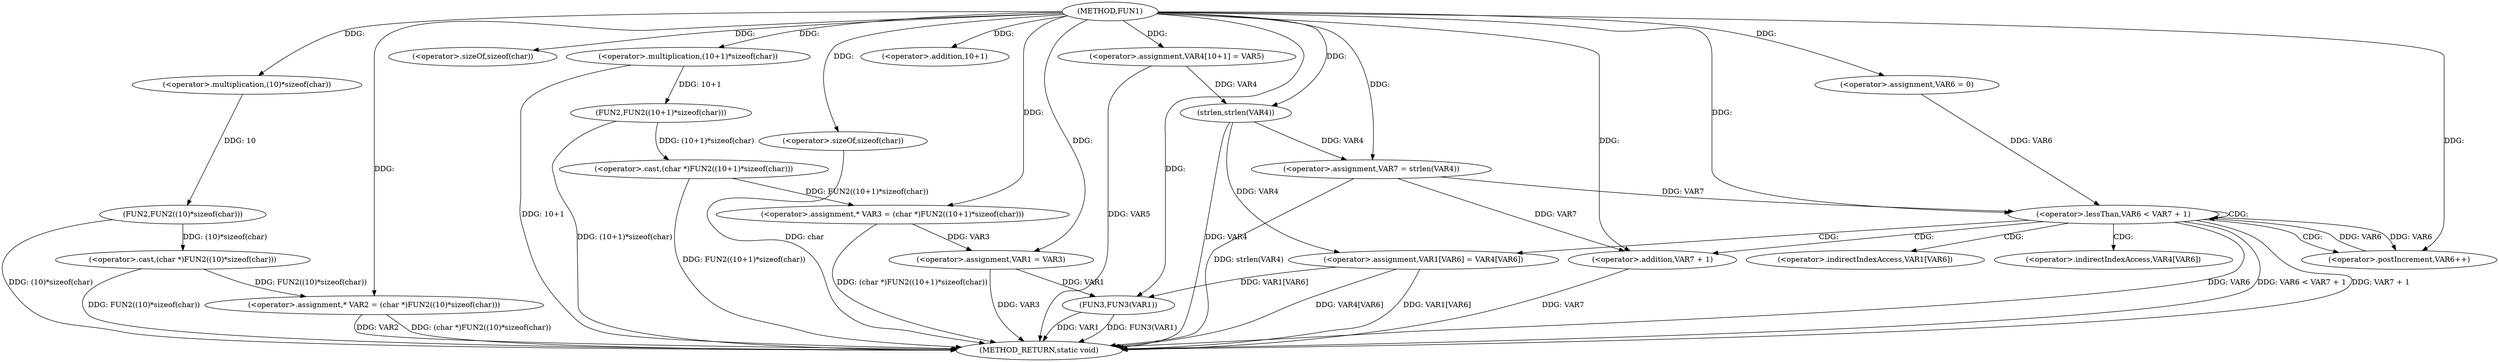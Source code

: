 digraph FUN1 {  
"1000100" [label = "(METHOD,FUN1)" ]
"1000160" [label = "(METHOD_RETURN,static void)" ]
"1000104" [label = "(<operator>.assignment,* VAR2 = (char *)FUN2((10)*sizeof(char)))" ]
"1000106" [label = "(<operator>.cast,(char *)FUN2((10)*sizeof(char)))" ]
"1000108" [label = "(FUN2,FUN2((10)*sizeof(char)))" ]
"1000109" [label = "(<operator>.multiplication,(10)*sizeof(char))" ]
"1000111" [label = "(<operator>.sizeOf,sizeof(char))" ]
"1000114" [label = "(<operator>.assignment,* VAR3 = (char *)FUN2((10+1)*sizeof(char)))" ]
"1000116" [label = "(<operator>.cast,(char *)FUN2((10+1)*sizeof(char)))" ]
"1000118" [label = "(FUN2,FUN2((10+1)*sizeof(char)))" ]
"1000119" [label = "(<operator>.multiplication,(10+1)*sizeof(char))" ]
"1000120" [label = "(<operator>.addition,10+1)" ]
"1000123" [label = "(<operator>.sizeOf,sizeof(char))" ]
"1000125" [label = "(<operator>.assignment,VAR1 = VAR3)" ]
"1000130" [label = "(<operator>.assignment,VAR4[10+1] = VAR5)" ]
"1000135" [label = "(<operator>.assignment,VAR7 = strlen(VAR4))" ]
"1000137" [label = "(strlen,strlen(VAR4))" ]
"1000140" [label = "(<operator>.assignment,VAR6 = 0)" ]
"1000143" [label = "(<operator>.lessThan,VAR6 < VAR7 + 1)" ]
"1000145" [label = "(<operator>.addition,VAR7 + 1)" ]
"1000148" [label = "(<operator>.postIncrement,VAR6++)" ]
"1000151" [label = "(<operator>.assignment,VAR1[VAR6] = VAR4[VAR6])" ]
"1000158" [label = "(FUN3,FUN3(VAR1))" ]
"1000152" [label = "(<operator>.indirectIndexAccess,VAR1[VAR6])" ]
"1000155" [label = "(<operator>.indirectIndexAccess,VAR4[VAR6])" ]
  "1000158" -> "1000160"  [ label = "DDG: VAR1"] 
  "1000106" -> "1000160"  [ label = "DDG: FUN2((10)*sizeof(char))"] 
  "1000104" -> "1000160"  [ label = "DDG: VAR2"] 
  "1000125" -> "1000160"  [ label = "DDG: VAR3"] 
  "1000116" -> "1000160"  [ label = "DDG: FUN2((10+1)*sizeof(char))"] 
  "1000137" -> "1000160"  [ label = "DDG: VAR4"] 
  "1000118" -> "1000160"  [ label = "DDG: (10+1)*sizeof(char)"] 
  "1000145" -> "1000160"  [ label = "DDG: VAR7"] 
  "1000114" -> "1000160"  [ label = "DDG: (char *)FUN2((10+1)*sizeof(char))"] 
  "1000123" -> "1000160"  [ label = "DDG: char"] 
  "1000130" -> "1000160"  [ label = "DDG: VAR5"] 
  "1000151" -> "1000160"  [ label = "DDG: VAR1[VAR6]"] 
  "1000151" -> "1000160"  [ label = "DDG: VAR4[VAR6]"] 
  "1000158" -> "1000160"  [ label = "DDG: FUN3(VAR1)"] 
  "1000143" -> "1000160"  [ label = "DDG: VAR6"] 
  "1000119" -> "1000160"  [ label = "DDG: 10+1"] 
  "1000143" -> "1000160"  [ label = "DDG: VAR6 < VAR7 + 1"] 
  "1000143" -> "1000160"  [ label = "DDG: VAR7 + 1"] 
  "1000135" -> "1000160"  [ label = "DDG: strlen(VAR4)"] 
  "1000104" -> "1000160"  [ label = "DDG: (char *)FUN2((10)*sizeof(char))"] 
  "1000108" -> "1000160"  [ label = "DDG: (10)*sizeof(char)"] 
  "1000106" -> "1000104"  [ label = "DDG: FUN2((10)*sizeof(char))"] 
  "1000100" -> "1000104"  [ label = "DDG: "] 
  "1000108" -> "1000106"  [ label = "DDG: (10)*sizeof(char)"] 
  "1000109" -> "1000108"  [ label = "DDG: 10"] 
  "1000100" -> "1000109"  [ label = "DDG: "] 
  "1000100" -> "1000111"  [ label = "DDG: "] 
  "1000116" -> "1000114"  [ label = "DDG: FUN2((10+1)*sizeof(char))"] 
  "1000100" -> "1000114"  [ label = "DDG: "] 
  "1000118" -> "1000116"  [ label = "DDG: (10+1)*sizeof(char)"] 
  "1000119" -> "1000118"  [ label = "DDG: 10+1"] 
  "1000100" -> "1000119"  [ label = "DDG: "] 
  "1000100" -> "1000120"  [ label = "DDG: "] 
  "1000100" -> "1000123"  [ label = "DDG: "] 
  "1000114" -> "1000125"  [ label = "DDG: VAR3"] 
  "1000100" -> "1000125"  [ label = "DDG: "] 
  "1000100" -> "1000130"  [ label = "DDG: "] 
  "1000137" -> "1000135"  [ label = "DDG: VAR4"] 
  "1000100" -> "1000135"  [ label = "DDG: "] 
  "1000130" -> "1000137"  [ label = "DDG: VAR4"] 
  "1000100" -> "1000137"  [ label = "DDG: "] 
  "1000100" -> "1000140"  [ label = "DDG: "] 
  "1000140" -> "1000143"  [ label = "DDG: VAR6"] 
  "1000148" -> "1000143"  [ label = "DDG: VAR6"] 
  "1000100" -> "1000143"  [ label = "DDG: "] 
  "1000135" -> "1000143"  [ label = "DDG: VAR7"] 
  "1000135" -> "1000145"  [ label = "DDG: VAR7"] 
  "1000100" -> "1000145"  [ label = "DDG: "] 
  "1000143" -> "1000148"  [ label = "DDG: VAR6"] 
  "1000100" -> "1000148"  [ label = "DDG: "] 
  "1000137" -> "1000151"  [ label = "DDG: VAR4"] 
  "1000125" -> "1000158"  [ label = "DDG: VAR1"] 
  "1000151" -> "1000158"  [ label = "DDG: VAR1[VAR6]"] 
  "1000100" -> "1000158"  [ label = "DDG: "] 
  "1000143" -> "1000155"  [ label = "CDG: "] 
  "1000143" -> "1000151"  [ label = "CDG: "] 
  "1000143" -> "1000145"  [ label = "CDG: "] 
  "1000143" -> "1000152"  [ label = "CDG: "] 
  "1000143" -> "1000148"  [ label = "CDG: "] 
  "1000143" -> "1000143"  [ label = "CDG: "] 
}
